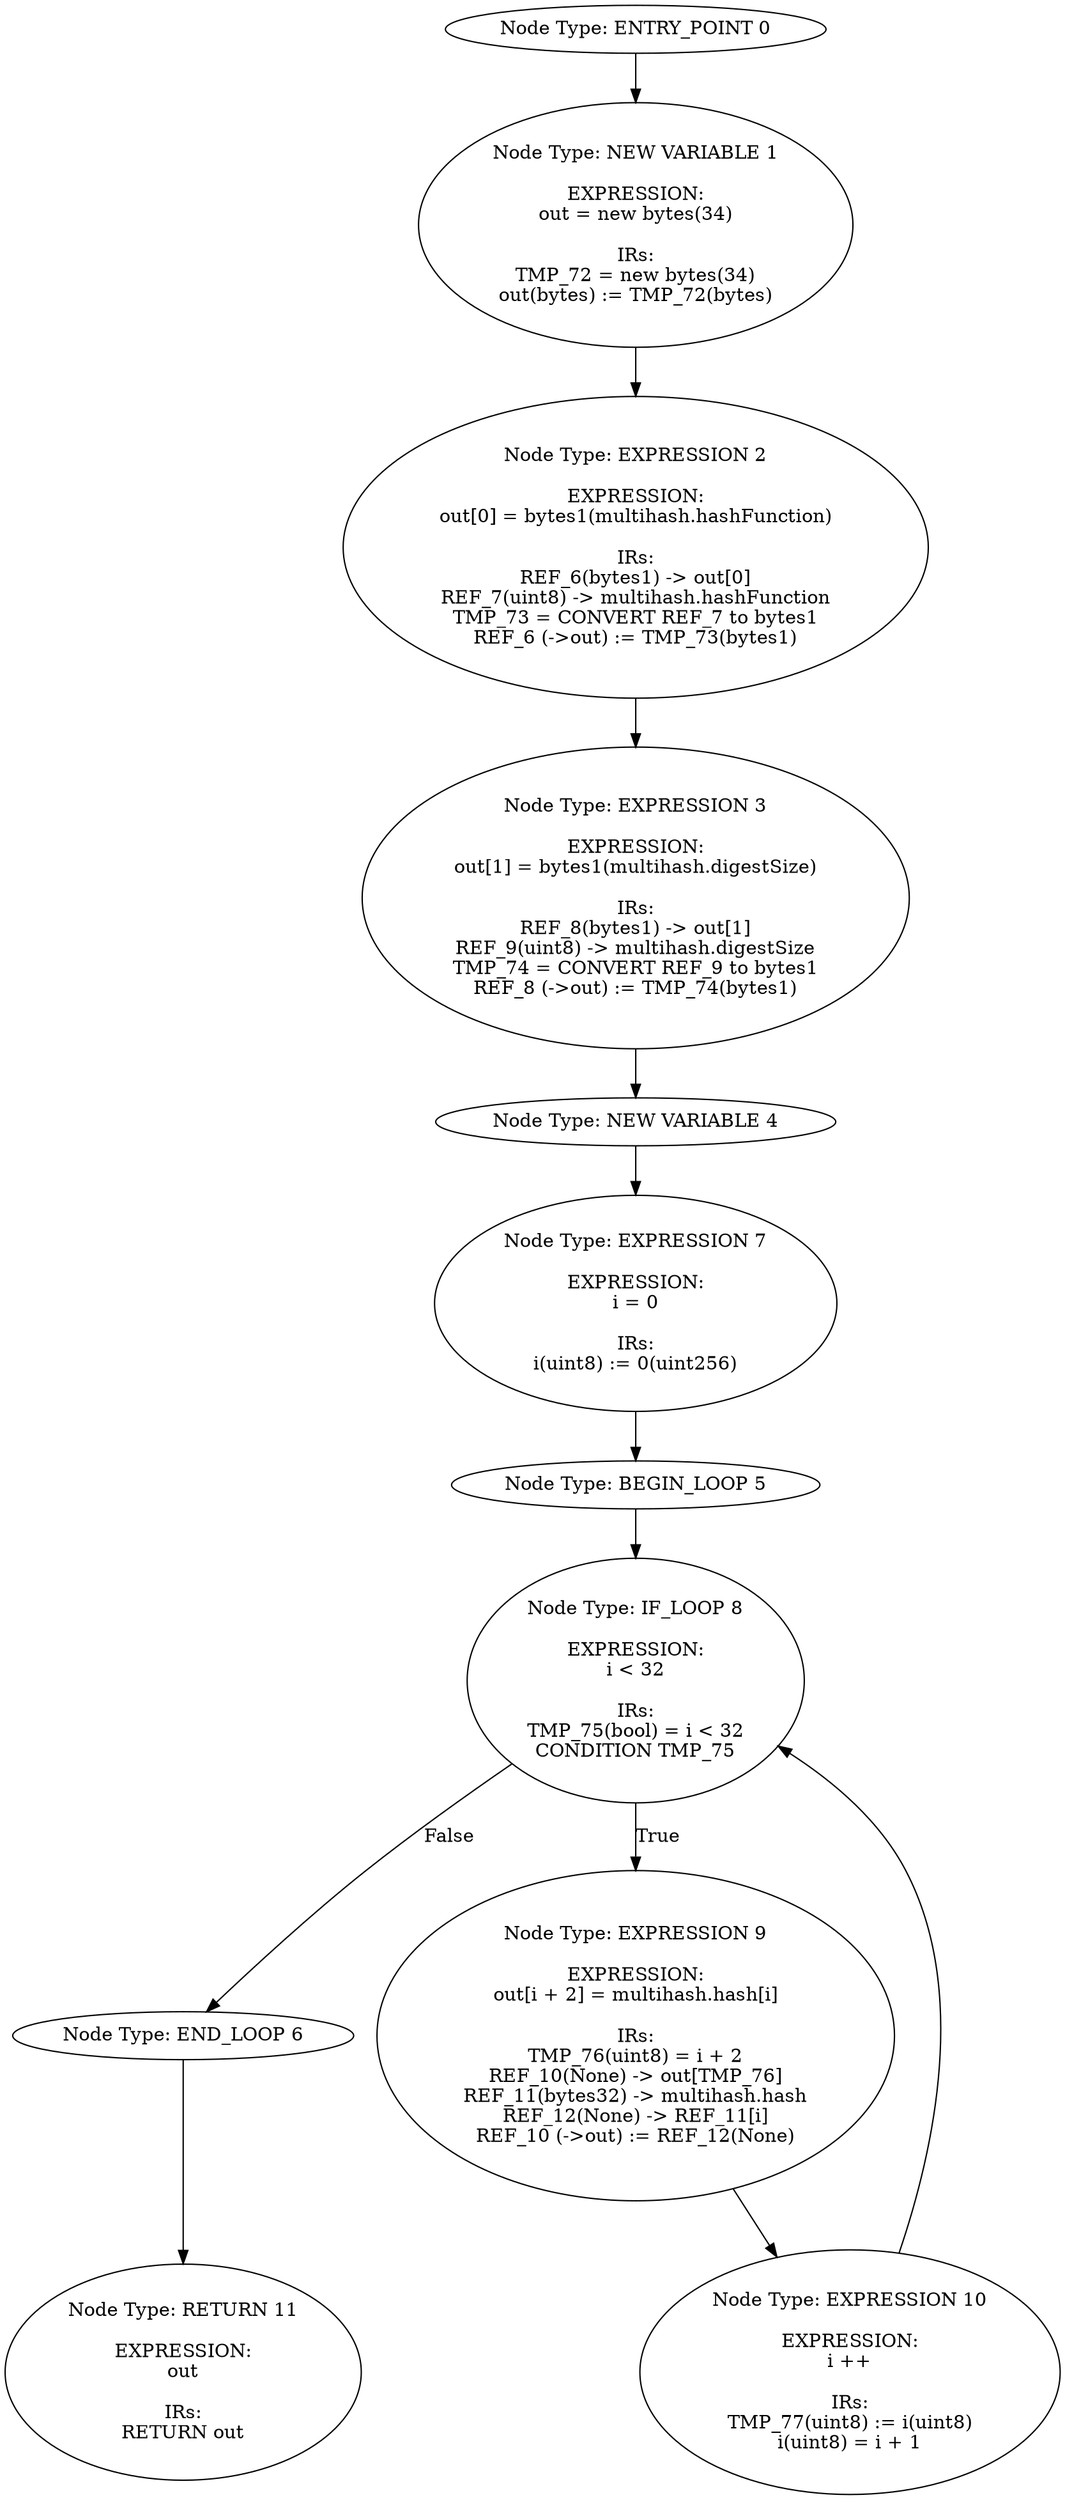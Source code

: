 digraph{
0[label="Node Type: ENTRY_POINT 0
"];
0->1;
1[label="Node Type: NEW VARIABLE 1

EXPRESSION:
out = new bytes(34)

IRs:
TMP_72 = new bytes(34)
out(bytes) := TMP_72(bytes)"];
1->2;
2[label="Node Type: EXPRESSION 2

EXPRESSION:
out[0] = bytes1(multihash.hashFunction)

IRs:
REF_6(bytes1) -> out[0]
REF_7(uint8) -> multihash.hashFunction
TMP_73 = CONVERT REF_7 to bytes1
REF_6 (->out) := TMP_73(bytes1)"];
2->3;
3[label="Node Type: EXPRESSION 3

EXPRESSION:
out[1] = bytes1(multihash.digestSize)

IRs:
REF_8(bytes1) -> out[1]
REF_9(uint8) -> multihash.digestSize
TMP_74 = CONVERT REF_9 to bytes1
REF_8 (->out) := TMP_74(bytes1)"];
3->4;
4[label="Node Type: NEW VARIABLE 4
"];
4->7;
5[label="Node Type: BEGIN_LOOP 5
"];
5->8;
6[label="Node Type: END_LOOP 6
"];
6->11;
7[label="Node Type: EXPRESSION 7

EXPRESSION:
i = 0

IRs:
i(uint8) := 0(uint256)"];
7->5;
8[label="Node Type: IF_LOOP 8

EXPRESSION:
i < 32

IRs:
TMP_75(bool) = i < 32
CONDITION TMP_75"];
8->9[label="True"];
8->6[label="False"];
9[label="Node Type: EXPRESSION 9

EXPRESSION:
out[i + 2] = multihash.hash[i]

IRs:
TMP_76(uint8) = i + 2
REF_10(None) -> out[TMP_76]
REF_11(bytes32) -> multihash.hash
REF_12(None) -> REF_11[i]
REF_10 (->out) := REF_12(None)"];
9->10;
10[label="Node Type: EXPRESSION 10

EXPRESSION:
i ++

IRs:
TMP_77(uint8) := i(uint8)
i(uint8) = i + 1"];
10->8;
11[label="Node Type: RETURN 11

EXPRESSION:
out

IRs:
RETURN out"];
}
